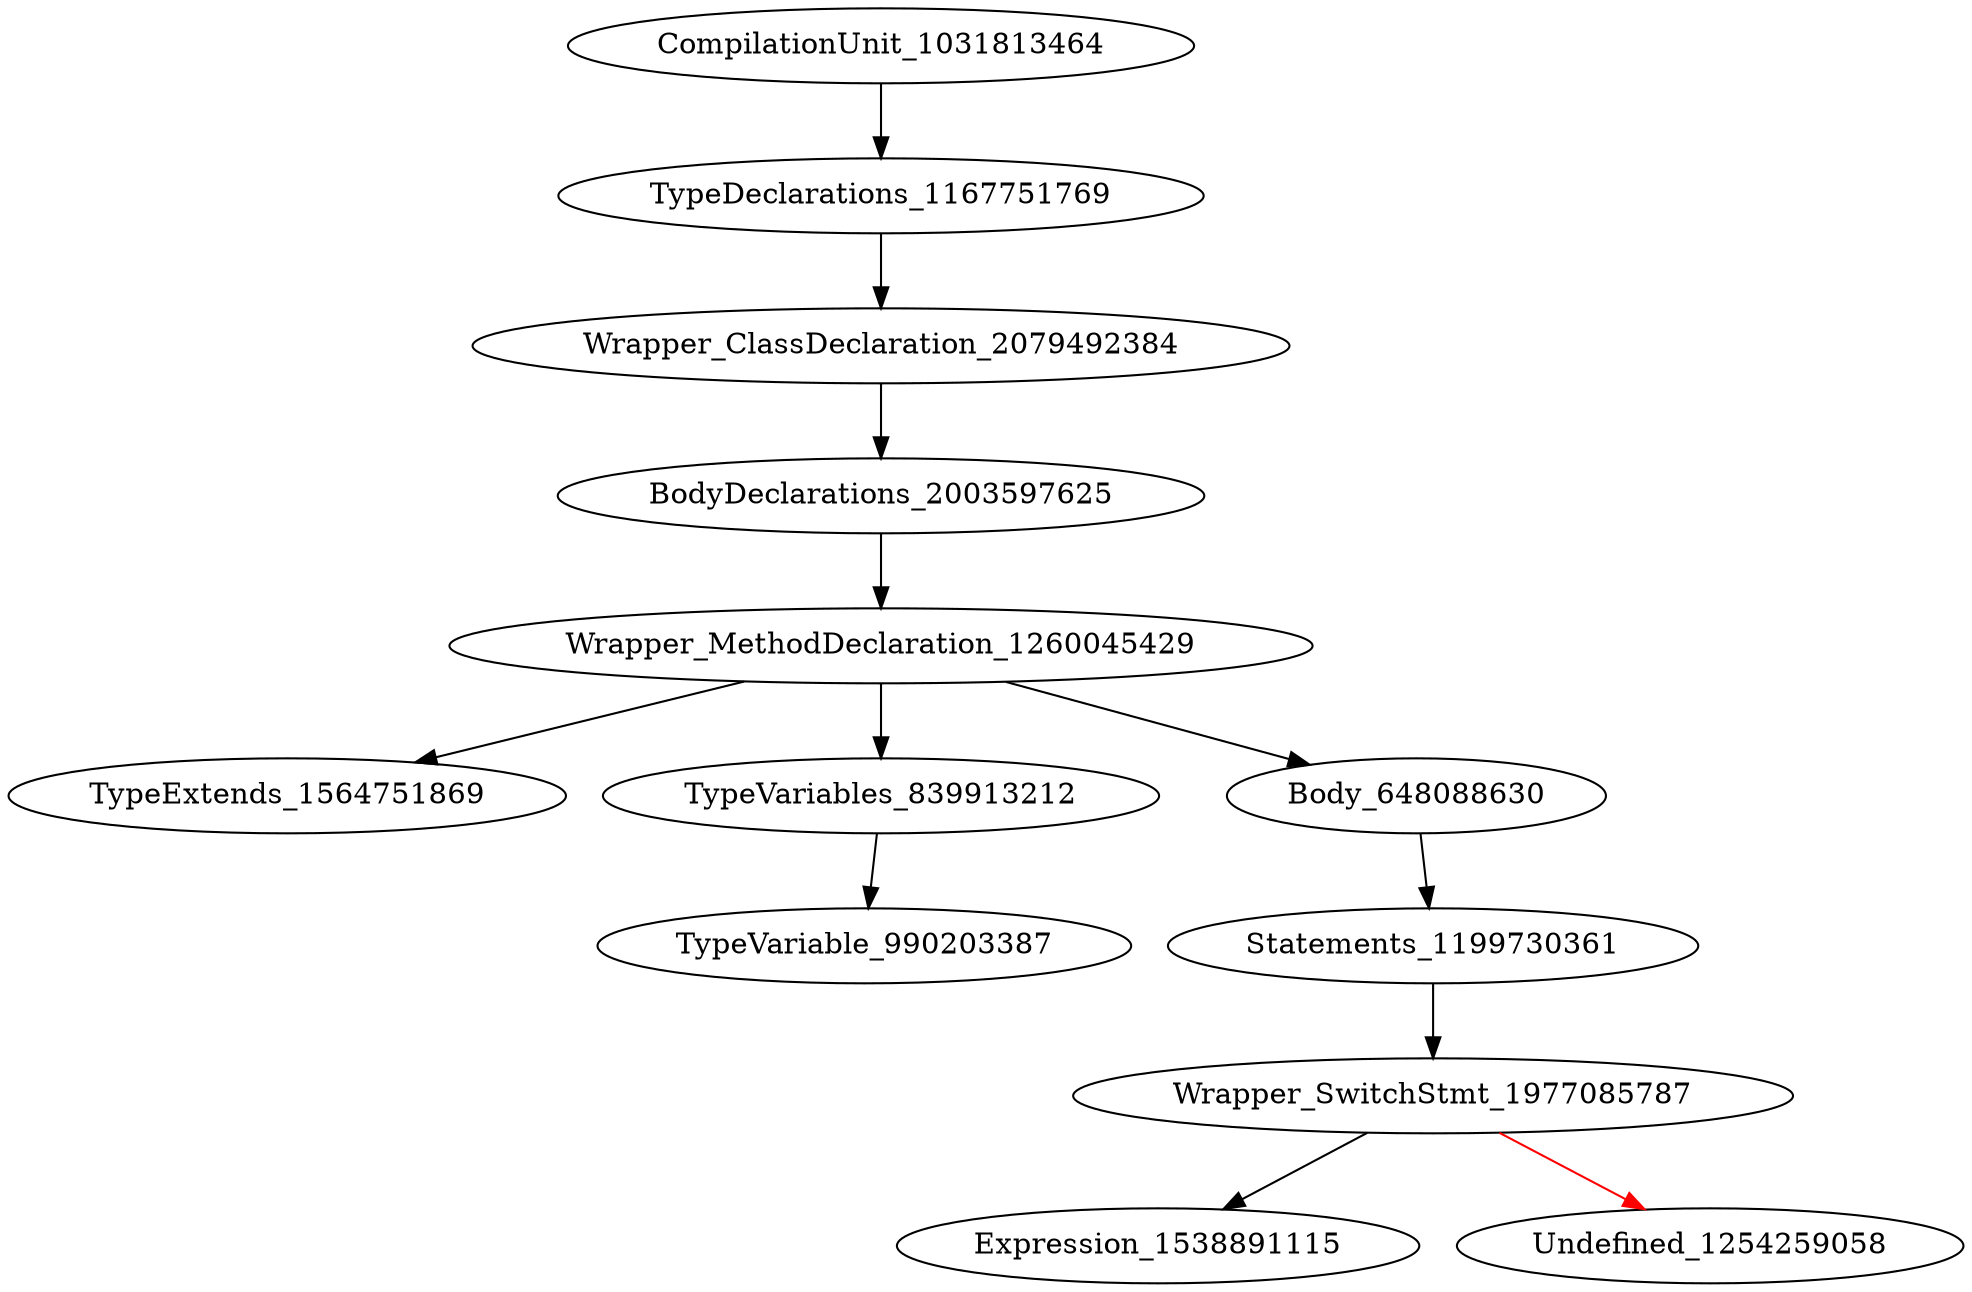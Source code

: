 digraph {
CompilationUnit_1031813464 -> TypeDeclarations_1167751769
TypeDeclarations_1167751769 -> Wrapper_ClassDeclaration_2079492384
Wrapper_ClassDeclaration_2079492384 -> BodyDeclarations_2003597625
BodyDeclarations_2003597625 -> Wrapper_MethodDeclaration_1260045429
Wrapper_MethodDeclaration_1260045429 -> TypeExtends_1564751869
Wrapper_MethodDeclaration_1260045429 -> TypeVariables_839913212
Wrapper_MethodDeclaration_1260045429 -> Body_648088630
TypeVariables_839913212 -> TypeVariable_990203387
Body_648088630 -> Statements_1199730361
Statements_1199730361 -> Wrapper_SwitchStmt_1977085787
Wrapper_SwitchStmt_1977085787 -> Expression_1538891115
Wrapper_SwitchStmt_1977085787 -> Undefined_1254259058 [color = red] 
}